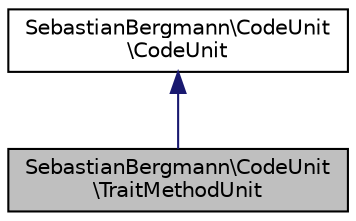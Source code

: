 digraph "SebastianBergmann\CodeUnit\TraitMethodUnit"
{
  edge [fontname="Helvetica",fontsize="10",labelfontname="Helvetica",labelfontsize="10"];
  node [fontname="Helvetica",fontsize="10",shape=record];
  Node2 [label="SebastianBergmann\\CodeUnit\l\\TraitMethodUnit",height=0.2,width=0.4,color="black", fillcolor="grey75", style="filled", fontcolor="black"];
  Node3 -> Node2 [dir="back",color="midnightblue",fontsize="10",style="solid",fontname="Helvetica"];
  Node3 [label="SebastianBergmann\\CodeUnit\l\\CodeUnit",height=0.2,width=0.4,color="black", fillcolor="white", style="filled",URL="$classSebastianBergmann_1_1CodeUnit_1_1CodeUnit.html"];
}
